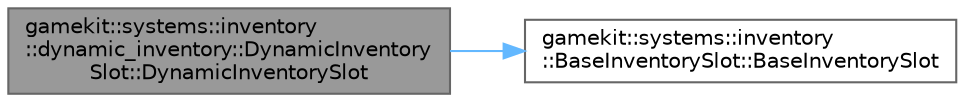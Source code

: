 digraph "gamekit::systems::inventory::dynamic_inventory::DynamicInventorySlot::DynamicInventorySlot"
{
 // LATEX_PDF_SIZE
  bgcolor="transparent";
  edge [fontname=Helvetica,fontsize=10,labelfontname=Helvetica,labelfontsize=10];
  node [fontname=Helvetica,fontsize=10,shape=box,height=0.2,width=0.4];
  rankdir="LR";
  Node1 [id="Node000001",label="gamekit::systems::inventory\l::dynamic_inventory::DynamicInventory\lSlot::DynamicInventorySlot",height=0.2,width=0.4,color="gray40", fillcolor="grey60", style="filled", fontcolor="black",tooltip="Constructs a DynamicInventorySlot with a given index."];
  Node1 -> Node2 [id="edge1_Node000001_Node000002",color="steelblue1",style="solid",tooltip=" "];
  Node2 [id="Node000002",label="gamekit::systems::inventory\l::BaseInventorySlot::BaseInventorySlot",height=0.2,width=0.4,color="grey40", fillcolor="white", style="filled",URL="$d4/d17/classgamekit_1_1systems_1_1inventory_1_1_base_inventory_slot.html#a5ddf5ceda8993a4afd32b9330dcf9ef2",tooltip="Base inventory slot class template."];
}
